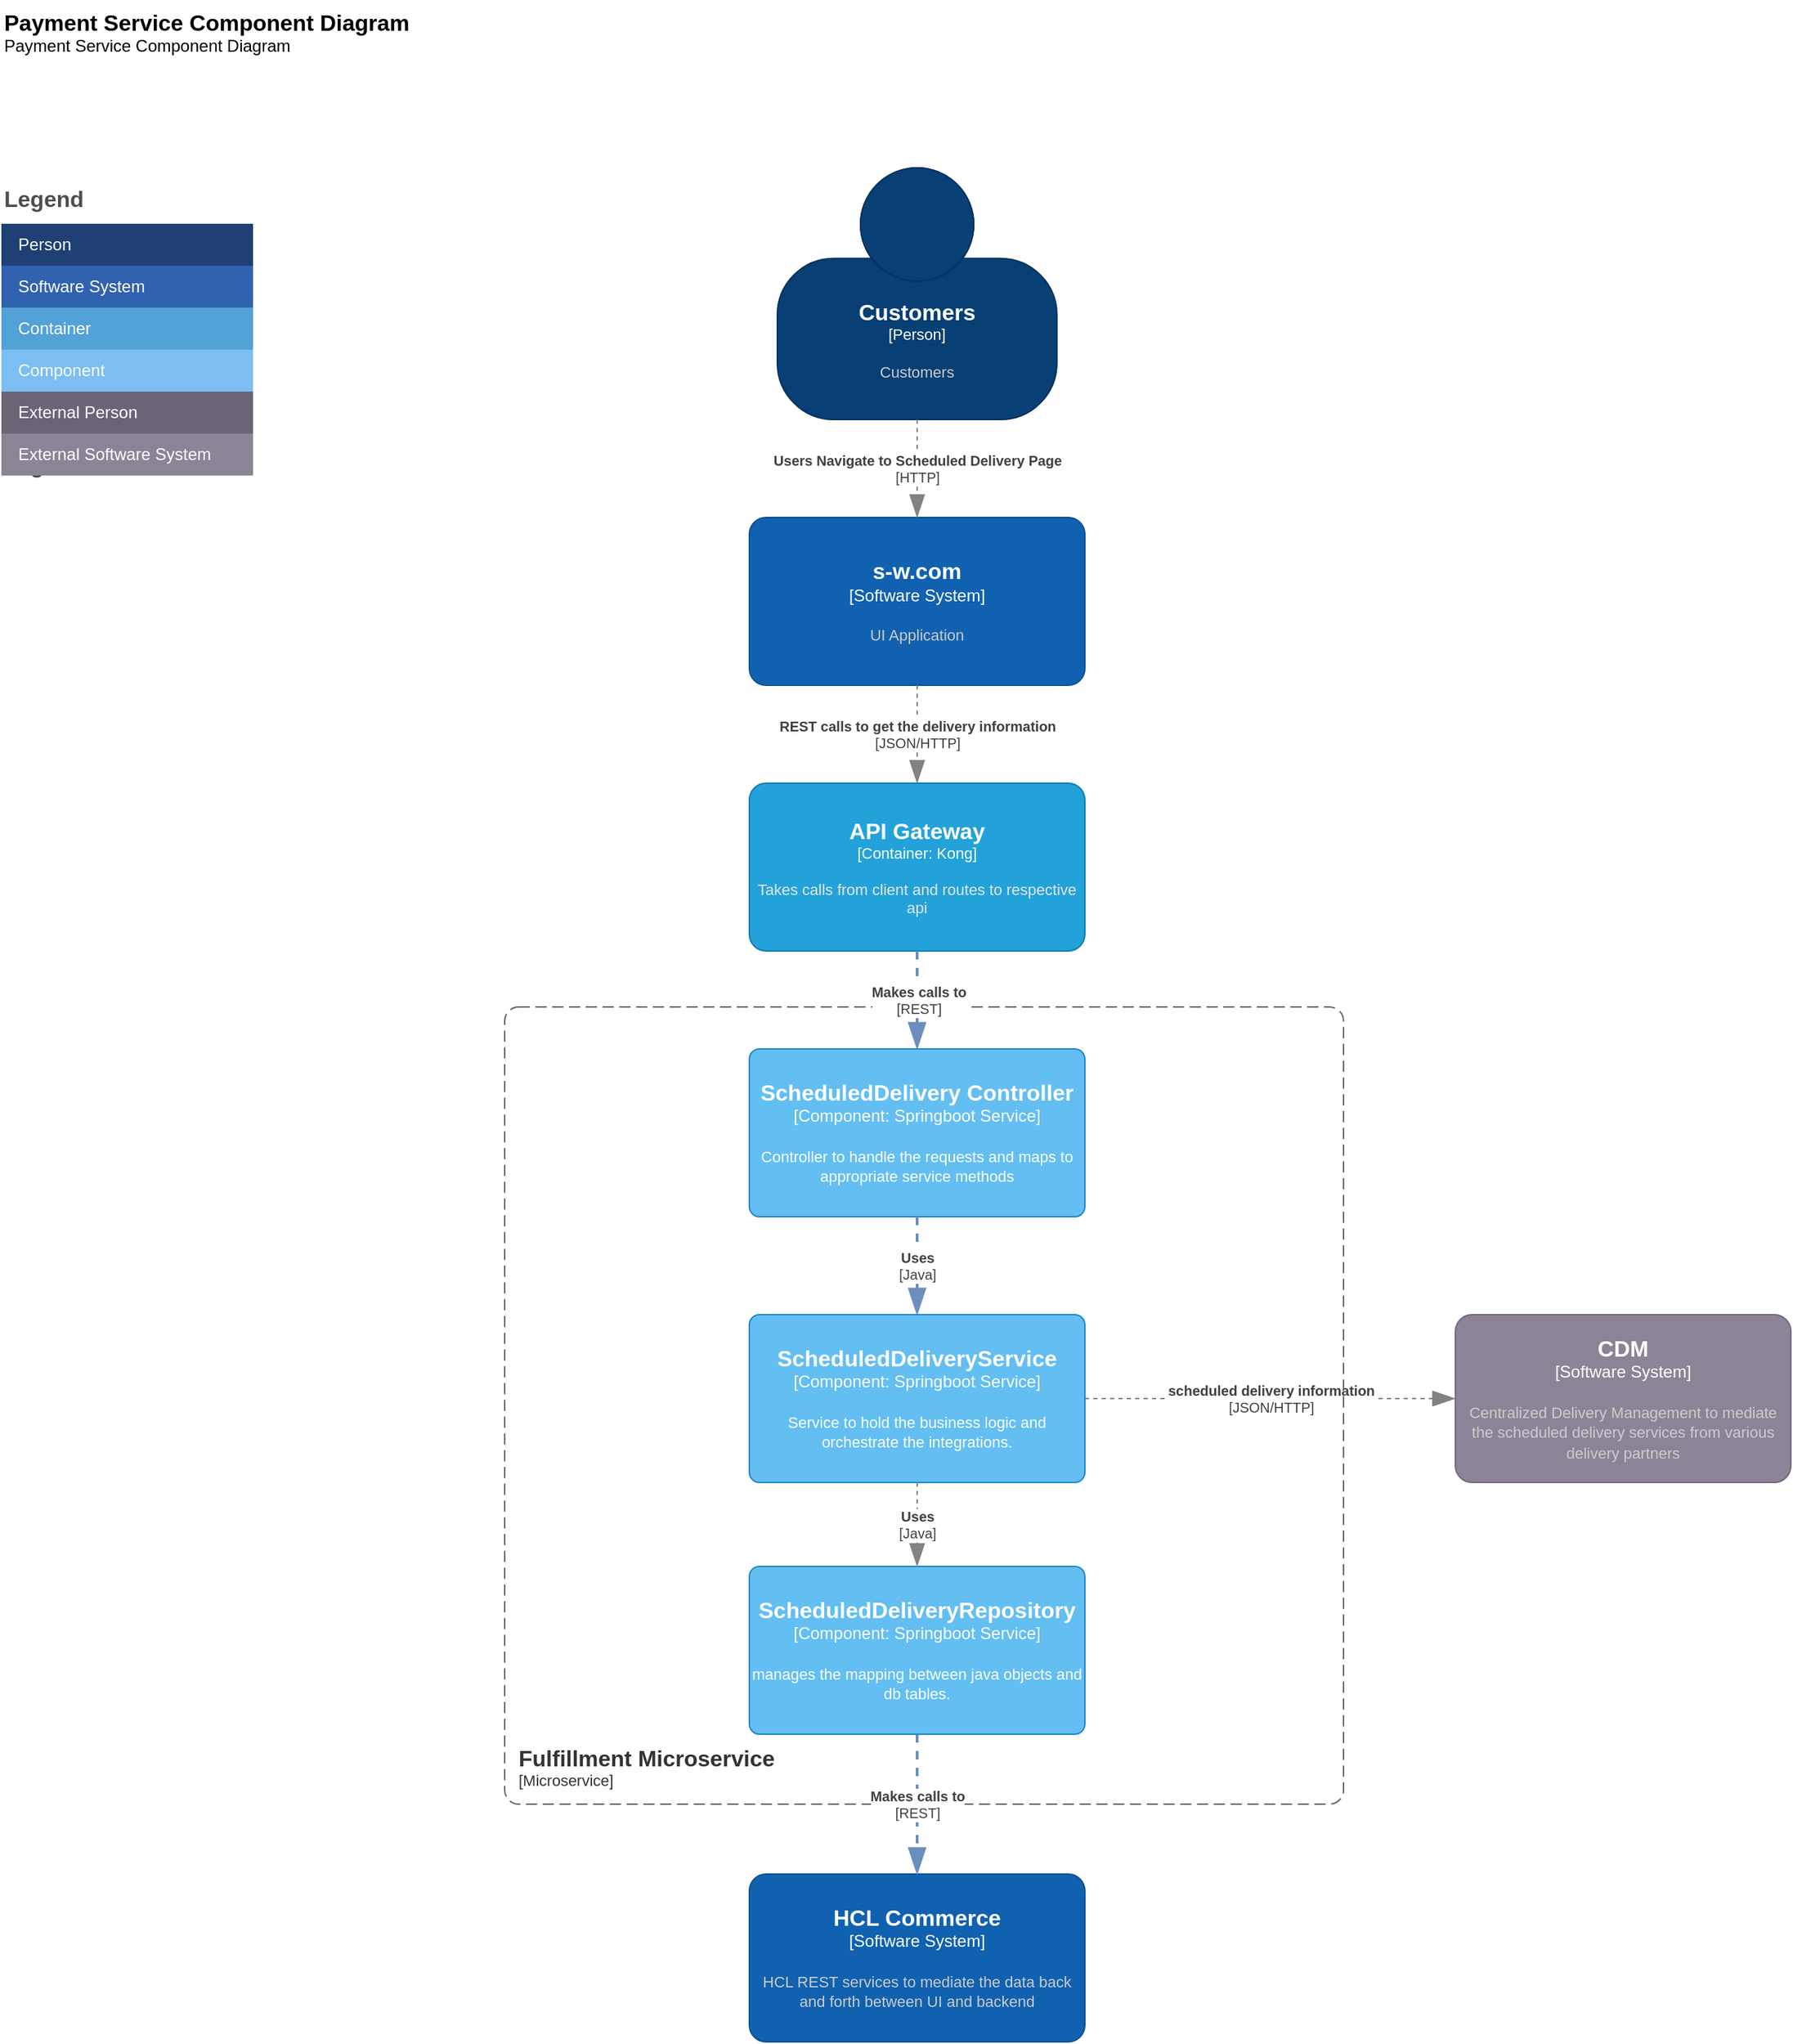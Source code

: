 <mxfile version="26.2.14">
  <diagram name="Page-1" id="dNQoXQiWFeMN5UOpt8tQ">
    <mxGraphModel dx="1011" dy="-1615" grid="1" gridSize="10" guides="1" tooltips="1" connect="1" arrows="1" fold="1" page="1" pageScale="1" pageWidth="850" pageHeight="1100" math="0" shadow="0">
      <root>
        <mxCell id="0" />
        <mxCell id="1" parent="0" />
        <object placeholders="1" c4Name="Customers" c4Type="Person" c4Description="Customers" label="&lt;font style=&quot;font-size: 16px&quot;&gt;&lt;b&gt;%c4Name%&lt;/b&gt;&lt;/font&gt;&lt;div&gt;[%c4Type%]&lt;/div&gt;&lt;br&gt;&lt;div&gt;&lt;font style=&quot;font-size: 11px&quot;&gt;&lt;font color=&quot;#cccccc&quot;&gt;%c4Description%&lt;/font&gt;&lt;/div&gt;" id="mBVnDU3zD6kn5SeCMNy4-1">
          <mxCell style="html=1;fontSize=11;dashed=0;whiteSpace=wrap;fillColor=#083F75;strokeColor=#06315C;fontColor=#ffffff;shape=mxgraph.c4.person2;align=center;metaEdit=1;points=[[0.5,0,0],[1,0.5,0],[1,0.75,0],[0.75,1,0],[0.5,1,0],[0.25,1,0],[0,0.75,0],[0,0.5,0]];resizable=0;" vertex="1" parent="1">
            <mxGeometry x="595" y="2770" width="200" height="180" as="geometry" />
          </mxCell>
        </object>
        <object placeholders="1" c4Name="s-w.com" c4Type="Software System" c4Description="UI Application" label="&lt;font style=&quot;font-size: 16px&quot;&gt;&lt;b&gt;%c4Name%&lt;/b&gt;&lt;/font&gt;&lt;div&gt;[%c4Type%]&lt;/div&gt;&lt;br&gt;&lt;div&gt;&lt;font style=&quot;font-size: 11px&quot;&gt;&lt;font color=&quot;#cccccc&quot;&gt;%c4Description%&lt;/font&gt;&lt;/div&gt;" id="mBVnDU3zD6kn5SeCMNy4-2">
          <mxCell style="rounded=1;whiteSpace=wrap;html=1;labelBackgroundColor=none;fillColor=#1061B0;fontColor=#ffffff;align=center;arcSize=10;strokeColor=#0D5091;metaEdit=1;resizable=0;points=[[0.25,0,0],[0.5,0,0],[0.75,0,0],[1,0.25,0],[1,0.5,0],[1,0.75,0],[0.75,1,0],[0.5,1,0],[0.25,1,0],[0,0.75,0],[0,0.5,0],[0,0.25,0]];" vertex="1" parent="1">
            <mxGeometry x="575" y="3020" width="240" height="120" as="geometry" />
          </mxCell>
        </object>
        <object placeholders="1" c4Type="Relationship" c4Technology="HTTP" c4Description="Users Navigate to Scheduled Delivery Page" label="&lt;div style=&quot;text-align: left&quot;&gt;&lt;div style=&quot;text-align: center&quot;&gt;&lt;b&gt;%c4Description%&lt;/b&gt;&lt;/div&gt;&lt;div style=&quot;text-align: center&quot;&gt;[%c4Technology%]&lt;/div&gt;&lt;/div&gt;" id="mBVnDU3zD6kn5SeCMNy4-3">
          <mxCell style="endArrow=blockThin;html=1;fontSize=10;fontColor=#404040;strokeWidth=1;endFill=1;strokeColor=#828282;elbow=vertical;metaEdit=1;endSize=14;startSize=14;jumpStyle=arc;jumpSize=16;rounded=0;edgeStyle=orthogonalEdgeStyle;exitX=0.5;exitY=1;exitDx=0;exitDy=0;exitPerimeter=0;dashed=1;" edge="1" parent="1" source="mBVnDU3zD6kn5SeCMNy4-1" target="mBVnDU3zD6kn5SeCMNy4-2">
            <mxGeometry width="240" relative="1" as="geometry">
              <mxPoint x="695" y="2970" as="sourcePoint" />
              <mxPoint x="935" y="2970" as="targetPoint" />
            </mxGeometry>
          </mxCell>
        </object>
        <object placeholders="1" c4Type="Relationship" c4Technology="JSON/HTTP" c4Description="REST calls to get the delivery information " label="&lt;div style=&quot;text-align: left&quot;&gt;&lt;div style=&quot;text-align: center&quot;&gt;&lt;b&gt;%c4Description%&lt;/b&gt;&lt;/div&gt;&lt;div style=&quot;text-align: center&quot;&gt;[%c4Technology%]&lt;/div&gt;&lt;/div&gt;" id="mBVnDU3zD6kn5SeCMNy4-4">
          <mxCell style="endArrow=blockThin;html=1;fontSize=10;fontColor=#404040;strokeWidth=1;endFill=1;strokeColor=#828282;elbow=vertical;metaEdit=1;endSize=14;startSize=14;jumpStyle=arc;jumpSize=16;rounded=0;edgeStyle=orthogonalEdgeStyle;dashed=1;exitX=0.5;exitY=1;exitDx=0;exitDy=0;exitPerimeter=0;" edge="1" parent="1" source="mBVnDU3zD6kn5SeCMNy4-2" target="mBVnDU3zD6kn5SeCMNy4-18">
            <mxGeometry width="240" relative="1" as="geometry">
              <mxPoint x="685" y="3140" as="sourcePoint" />
              <mxPoint x="935" y="3190" as="targetPoint" />
            </mxGeometry>
          </mxCell>
        </object>
        <object placeholders="1" c4Name="Payment Service Component Diagram" c4Type="ContainerScopeBoundary" c4Description="Payment Service Component Diagram" label="&lt;font style=&quot;font-size: 16px&quot;&gt;&lt;b&gt;&lt;div style=&quot;text-align: left&quot;&gt;%c4Name%&lt;/div&gt;&lt;/b&gt;&lt;/font&gt;&lt;div style=&quot;text-align: left&quot;&gt;%c4Description%&lt;/div&gt;" id="mBVnDU3zD6kn5SeCMNy4-5">
          <mxCell style="text;html=1;strokeColor=none;fillColor=none;align=left;verticalAlign=top;whiteSpace=wrap;rounded=0;metaEdit=1;allowArrows=0;resizable=1;rotatable=0;connectable=0;recursiveResize=0;expand=0;pointerEvents=0;points=[[0.25,0,0],[0.5,0,0],[0.75,0,0],[1,0.25,0],[1,0.5,0],[1,0.75,0],[0.75,1,0],[0.5,1,0],[0.25,1,0],[0,0.75,0],[0,0.5,0],[0,0.25,0]];" vertex="1" parent="1">
            <mxGeometry x="40" y="2650" width="310" height="40" as="geometry" />
          </mxCell>
        </object>
        <mxCell id="mBVnDU3zD6kn5SeCMNy4-6" value="Legend" style="align=left;fontSize=16;fontStyle=1;strokeColor=none;fillColor=none;fontColor=#4D4D4D;spacingTop=-8;resizable=0;" vertex="1" parent="1">
          <mxGeometry x="40" y="2780" width="180" height="30" as="geometry" />
        </mxCell>
        <mxCell id="mBVnDU3zD6kn5SeCMNy4-7" value="Legend" style="align=left;fontSize=16;fontStyle=1;strokeColor=none;fillColor=none;fontColor=#4D4D4D;spacingTop=-8;resizable=0;" vertex="1" parent="1">
          <mxGeometry x="40" y="2970" width="180" height="30" as="geometry" />
        </mxCell>
        <mxCell id="mBVnDU3zD6kn5SeCMNy4-8" value="" style="shape=table;html=1;whiteSpace=wrap;startSize=0;container=1;collapsible=0;childLayout=tableLayout;fillColor=none;align=left;spacingLeft=10;strokeColor=none;rounded=1;arcSize=11;fontColor=#FFFFFF;resizable=0;points=[[0.25,0,0],[0.5,0,0],[0.75,0,0],[1,0.25,0],[1,0.5,0],[1,0.75,0],[0.75,1,0],[0.5,1,0],[0.25,1,0],[0,0.75,0],[0,0.5,0],[0,0.25,0]];" vertex="1" parent="1">
          <mxGeometry x="40" y="2810" width="180" height="180" as="geometry" />
        </mxCell>
        <mxCell id="mBVnDU3zD6kn5SeCMNy4-9" value="Person" style="shape=partialRectangle;html=1;whiteSpace=wrap;connectable=0;fillColor=#1E4074;top=0;left=0;bottom=0;right=0;overflow=hidden;pointerEvents=1;align=left;spacingLeft=10;strokeColor=none;fontColor=#FFFFFF;" vertex="1" parent="mBVnDU3zD6kn5SeCMNy4-8">
          <mxGeometry width="180" height="30" as="geometry" />
        </mxCell>
        <mxCell id="mBVnDU3zD6kn5SeCMNy4-10" value="Software System" style="shape=partialRectangle;html=1;whiteSpace=wrap;connectable=0;fillColor=#3162AF;top=0;left=0;bottom=0;right=0;overflow=hidden;pointerEvents=1;align=left;spacingLeft=10;fontColor=#FFFFFF;" vertex="1" parent="mBVnDU3zD6kn5SeCMNy4-8">
          <mxGeometry y="30" width="180" height="30" as="geometry" />
        </mxCell>
        <mxCell id="mBVnDU3zD6kn5SeCMNy4-11" value="Container" style="shape=partialRectangle;html=1;whiteSpace=wrap;connectable=0;fillColor=#52A2D8;top=0;left=0;bottom=0;right=0;overflow=hidden;pointerEvents=1;align=left;spacingLeft=10;fontColor=#FFFFFF;" vertex="1" parent="mBVnDU3zD6kn5SeCMNy4-8">
          <mxGeometry y="60" width="180" height="30" as="geometry" />
        </mxCell>
        <mxCell id="mBVnDU3zD6kn5SeCMNy4-12" value="Component" style="shape=partialRectangle;html=1;whiteSpace=wrap;connectable=0;fillColor=#7CBEF1;top=0;left=0;bottom=0;right=0;overflow=hidden;pointerEvents=1;align=left;spacingLeft=10;fontColor=#FFFFFF;" vertex="1" parent="mBVnDU3zD6kn5SeCMNy4-8">
          <mxGeometry y="90" width="180" height="30" as="geometry" />
        </mxCell>
        <mxCell id="mBVnDU3zD6kn5SeCMNy4-13" value="External Person" style="shape=partialRectangle;html=1;whiteSpace=wrap;connectable=0;fillColor=#6B6477;top=0;left=0;bottom=0;right=0;overflow=hidden;pointerEvents=1;align=left;spacingLeft=10;fontColor=#FFFFFF;" vertex="1" parent="mBVnDU3zD6kn5SeCMNy4-8">
          <mxGeometry y="120" width="180" height="30" as="geometry" />
        </mxCell>
        <mxCell id="mBVnDU3zD6kn5SeCMNy4-14" value="External Software System" style="shape=partialRectangle;html=1;whiteSpace=wrap;connectable=0;fillColor=#8B8496;top=0;left=0;bottom=0;right=0;overflow=hidden;pointerEvents=1;align=left;spacingLeft=10;fontColor=#FFFFFF;" vertex="1" parent="mBVnDU3zD6kn5SeCMNy4-8">
          <mxGeometry y="150" width="180" height="30" as="geometry" />
        </mxCell>
        <object placeholders="1" c4Type="Relationship" c4Technology="JSON/HTTP" c4Description="scheduled delivery information" label="&lt;div style=&quot;text-align: left&quot;&gt;&lt;div style=&quot;text-align: center&quot;&gt;&lt;b&gt;%c4Description%&lt;/b&gt;&lt;/div&gt;&lt;div style=&quot;text-align: center&quot;&gt;[%c4Technology%]&lt;/div&gt;&lt;/div&gt;" id="mBVnDU3zD6kn5SeCMNy4-15">
          <mxCell style="endArrow=blockThin;html=1;fontSize=10;fontColor=#404040;strokeWidth=1;endFill=1;strokeColor=#828282;elbow=vertical;metaEdit=1;endSize=14;startSize=14;jumpStyle=arc;jumpSize=16;rounded=0;edgeStyle=orthogonalEdgeStyle;dashed=1;exitX=1;exitY=0.5;exitDx=0;exitDy=0;exitPerimeter=0;" edge="1" parent="1" source="mBVnDU3zD6kn5SeCMNy4-23" target="mBVnDU3zD6kn5SeCMNy4-16">
            <mxGeometry width="240" relative="1" as="geometry">
              <mxPoint x="815" y="3460" as="sourcePoint" />
              <mxPoint x="695" y="3580" as="targetPoint" />
              <Array as="points" />
            </mxGeometry>
          </mxCell>
        </object>
        <object placeholders="1" c4Name="CDM" c4Type="Software System" c4Description="Centralized Delivery Management to mediate the scheduled delivery services from various delivery partners" label="&lt;font style=&quot;font-size: 16px&quot;&gt;&lt;b&gt;%c4Name%&lt;/b&gt;&lt;/font&gt;&lt;div&gt;[%c4Type%]&lt;/div&gt;&lt;br&gt;&lt;div&gt;&lt;font style=&quot;font-size: 11px&quot;&gt;&lt;font color=&quot;#cccccc&quot;&gt;%c4Description%&lt;/font&gt;&lt;/div&gt;" id="mBVnDU3zD6kn5SeCMNy4-16">
          <mxCell style="rounded=1;whiteSpace=wrap;html=1;labelBackgroundColor=none;fillColor=#8C8496;fontColor=#ffffff;align=center;arcSize=10;strokeColor=#736782;metaEdit=1;resizable=0;points=[[0.25,0,0],[0.5,0,0],[0.75,0,0],[1,0.25,0],[1,0.5,0],[1,0.75,0],[0.75,1,0],[0.5,1,0],[0.25,1,0],[0,0.75,0],[0,0.5,0],[0,0.25,0]];" vertex="1" parent="1">
            <mxGeometry x="1080" y="3590" width="240" height="120" as="geometry" />
          </mxCell>
        </object>
        <object placeholders="1" c4Name="Fulfillment Microservice" c4Type="SystemScopeBoundary" c4Application="Microservice" label="&lt;font style=&quot;font-size: 16px&quot;&gt;&lt;b&gt;&lt;div style=&quot;text-align: left&quot;&gt;%c4Name%&lt;/div&gt;&lt;/b&gt;&lt;/font&gt;&lt;div style=&quot;text-align: left&quot;&gt;[%c4Application%]&lt;/div&gt;" id="mBVnDU3zD6kn5SeCMNy4-17">
          <mxCell style="rounded=1;fontSize=11;whiteSpace=wrap;html=1;dashed=1;arcSize=20;fillColor=none;strokeColor=#666666;fontColor=#333333;labelBackgroundColor=none;align=left;verticalAlign=bottom;labelBorderColor=none;spacingTop=0;spacing=10;dashPattern=8 4;metaEdit=1;rotatable=0;perimeter=rectanglePerimeter;noLabel=0;labelPadding=0;allowArrows=0;connectable=0;expand=0;recursiveResize=0;editable=1;pointerEvents=0;absoluteArcSize=1;points=[[0.25,0,0],[0.5,0,0],[0.75,0,0],[1,0.25,0],[1,0.5,0],[1,0.75,0],[0.75,1,0],[0.5,1,0],[0.25,1,0],[0,0.75,0],[0,0.5,0],[0,0.25,0]];" vertex="1" parent="1">
            <mxGeometry x="400" y="3370" width="600" height="570" as="geometry" />
          </mxCell>
        </object>
        <object placeholders="1" c4Name="API Gateway" c4Type="Container" c4Technology="Kong" c4Description="Takes calls from client and routes to respective api" label="&lt;font style=&quot;font-size: 16px&quot;&gt;&lt;b&gt;%c4Name%&lt;/b&gt;&lt;/font&gt;&lt;div&gt;[%c4Type%: %c4Technology%]&lt;/div&gt;&lt;br&gt;&lt;div&gt;&lt;font style=&quot;font-size: 11px&quot;&gt;&lt;font color=&quot;#E6E6E6&quot;&gt;%c4Description%&lt;/font&gt;&lt;/div&gt;" id="mBVnDU3zD6kn5SeCMNy4-18">
          <mxCell style="rounded=1;whiteSpace=wrap;html=1;fontSize=11;labelBackgroundColor=none;fillColor=#23A2D9;fontColor=#ffffff;align=center;arcSize=10;strokeColor=#0E7DAD;metaEdit=1;resizable=0;points=[[0.25,0,0],[0.5,0,0],[0.75,0,0],[1,0.25,0],[1,0.5,0],[1,0.75,0],[0.75,1,0],[0.5,1,0],[0.25,1,0],[0,0.75,0],[0,0.5,0],[0,0.25,0]];" vertex="1" parent="1">
            <mxGeometry x="575" y="3210" width="240" height="120" as="geometry" />
          </mxCell>
        </object>
        <object placeholders="1" c4Type="Relationship" c4Technology="REST" c4Description="Makes calls to" label="&lt;div style=&quot;text-align: left&quot;&gt;&lt;div style=&quot;text-align: center&quot;&gt;&lt;b&gt;%c4Description%&lt;/b&gt;&lt;/div&gt;&lt;div style=&quot;text-align: center&quot;&gt;[%c4Technology%]&lt;/div&gt;&lt;/div&gt;" id="mBVnDU3zD6kn5SeCMNy4-19">
          <mxCell style="endArrow=blockThin;html=1;fontSize=10;fontColor=#404040;strokeWidth=2;endFill=1;strokeColor=#6c8ebf;elbow=vertical;metaEdit=1;endSize=14;startSize=14;jumpStyle=arc;jumpSize=16;rounded=0;edgeStyle=orthogonalEdgeStyle;dashed=1;exitX=0.5;exitY=1;exitDx=0;exitDy=0;exitPerimeter=0;fillColor=#dae8fc;" edge="1" parent="1" source="mBVnDU3zD6kn5SeCMNy4-18">
            <mxGeometry width="240" relative="1" as="geometry">
              <mxPoint x="660" y="3320" as="sourcePoint" />
              <mxPoint x="695" y="3400" as="targetPoint" />
            </mxGeometry>
          </mxCell>
        </object>
        <object placeholders="1" c4Name="HCL Commerce" c4Type="Software System" c4Description="HCL REST services to mediate the data back and forth between UI and backend " label="&lt;font style=&quot;font-size: 16px&quot;&gt;&lt;b&gt;%c4Name%&lt;/b&gt;&lt;/font&gt;&lt;div&gt;[%c4Type%]&lt;/div&gt;&lt;br&gt;&lt;div&gt;&lt;font style=&quot;font-size: 11px&quot;&gt;&lt;font color=&quot;#cccccc&quot;&gt;%c4Description%&lt;/font&gt;&lt;/div&gt;" id="mBVnDU3zD6kn5SeCMNy4-20">
          <mxCell style="rounded=1;whiteSpace=wrap;html=1;labelBackgroundColor=none;fillColor=#1061B0;fontColor=#ffffff;align=center;arcSize=10;strokeColor=#0D5091;metaEdit=1;resizable=0;points=[[0.25,0,0],[0.5,0,0],[0.75,0,0],[1,0.25,0],[1,0.5,0],[1,0.75,0],[0.75,1,0],[0.5,1,0],[0.25,1,0],[0,0.75,0],[0,0.5,0],[0,0.25,0]];" vertex="1" parent="1">
            <mxGeometry x="575" y="3990" width="240" height="120" as="geometry" />
          </mxCell>
        </object>
        <object placeholders="1" c4Type="Relationship" c4Technology="REST" c4Description="Makes calls to" label="&lt;div style=&quot;text-align: left&quot;&gt;&lt;div style=&quot;text-align: center&quot;&gt;&lt;b&gt;%c4Description%&lt;/b&gt;&lt;/div&gt;&lt;div style=&quot;text-align: center&quot;&gt;[%c4Technology%]&lt;/div&gt;&lt;/div&gt;" id="mBVnDU3zD6kn5SeCMNy4-21">
          <mxCell style="endArrow=blockThin;html=1;fontSize=10;fontColor=#404040;strokeWidth=2;endFill=1;strokeColor=#6c8ebf;elbow=vertical;metaEdit=1;endSize=14;startSize=14;jumpStyle=arc;jumpSize=16;rounded=0;edgeStyle=orthogonalEdgeStyle;dashed=1;fillColor=#dae8fc;exitX=0.5;exitY=1;exitDx=0;exitDy=0;exitPerimeter=0;" edge="1" parent="1" source="mBVnDU3zD6kn5SeCMNy4-24" target="mBVnDU3zD6kn5SeCMNy4-20">
            <mxGeometry width="240" relative="1" as="geometry">
              <mxPoint x="695" y="3520" as="sourcePoint" />
              <mxPoint x="705" y="3420" as="targetPoint" />
            </mxGeometry>
          </mxCell>
        </object>
        <object placeholders="1" c4Name="ScheduledDelivery Controller" c4Type="Component" c4Technology="Springboot Service" c4Description="Controller to handle the requests and maps to appropriate service methods" label="&lt;font style=&quot;font-size: 16px&quot;&gt;&lt;b&gt;%c4Name%&lt;/b&gt;&lt;/font&gt;&lt;div&gt;[%c4Type%: %c4Technology%]&lt;/div&gt;&lt;br&gt;&lt;div&gt;&lt;font style=&quot;font-size: 11px&quot;&gt;%c4Description%&lt;/font&gt;&lt;/div&gt;" id="mBVnDU3zD6kn5SeCMNy4-22">
          <mxCell style="rounded=1;whiteSpace=wrap;html=1;labelBackgroundColor=none;fillColor=#63BEF2;fontColor=#ffffff;align=center;arcSize=6;strokeColor=#2086C9;metaEdit=1;resizable=0;points=[[0.25,0,0],[0.5,0,0],[0.75,0,0],[1,0.25,0],[1,0.5,0],[1,0.75,0],[0.75,1,0],[0.5,1,0],[0.25,1,0],[0,0.75,0],[0,0.5,0],[0,0.25,0]];" vertex="1" parent="1">
            <mxGeometry x="575" y="3400" width="240" height="120" as="geometry" />
          </mxCell>
        </object>
        <object placeholders="1" c4Name="ScheduledDeliveryService" c4Type="Component" c4Technology="Springboot Service" c4Description="Service to hold the business logic and orchestrate the integrations." label="&lt;font style=&quot;font-size: 16px&quot;&gt;&lt;b&gt;%c4Name%&lt;/b&gt;&lt;/font&gt;&lt;div&gt;[%c4Type%: %c4Technology%]&lt;/div&gt;&lt;br&gt;&lt;div&gt;&lt;font style=&quot;font-size: 11px&quot;&gt;%c4Description%&lt;/font&gt;&lt;/div&gt;" id="mBVnDU3zD6kn5SeCMNy4-23">
          <mxCell style="rounded=1;whiteSpace=wrap;html=1;labelBackgroundColor=none;fillColor=#63BEF2;fontColor=#ffffff;align=center;arcSize=6;strokeColor=#2086C9;metaEdit=1;resizable=0;points=[[0.25,0,0],[0.5,0,0],[0.75,0,0],[1,0.25,0],[1,0.5,0],[1,0.75,0],[0.75,1,0],[0.5,1,0],[0.25,1,0],[0,0.75,0],[0,0.5,0],[0,0.25,0]];" vertex="1" parent="1">
            <mxGeometry x="575" y="3590" width="240" height="120" as="geometry" />
          </mxCell>
        </object>
        <object placeholders="1" c4Name="ScheduledDeliveryRepository" c4Type="Component" c4Technology="Springboot Service" c4Description="manages the mapping between java objects and db tables." label="&lt;font style=&quot;font-size: 16px&quot;&gt;&lt;b&gt;%c4Name%&lt;/b&gt;&lt;/font&gt;&lt;div&gt;[%c4Type%: %c4Technology%]&lt;/div&gt;&lt;br&gt;&lt;div&gt;&lt;font style=&quot;font-size: 11px&quot;&gt;%c4Description%&lt;/font&gt;&lt;/div&gt;" id="mBVnDU3zD6kn5SeCMNy4-24">
          <mxCell style="rounded=1;whiteSpace=wrap;html=1;labelBackgroundColor=none;fillColor=#63BEF2;fontColor=#ffffff;align=center;arcSize=6;strokeColor=#2086C9;metaEdit=1;resizable=0;points=[[0.25,0,0],[0.5,0,0],[0.75,0,0],[1,0.25,0],[1,0.5,0],[1,0.75,0],[0.75,1,0],[0.5,1,0],[0.25,1,0],[0,0.75,0],[0,0.5,0],[0,0.25,0]];" vertex="1" parent="1">
            <mxGeometry x="575" y="3770" width="240" height="120" as="geometry" />
          </mxCell>
        </object>
        <object placeholders="1" c4Type="Relationship" c4Technology="Java" c4Description="Uses" label="&lt;div style=&quot;text-align: left&quot;&gt;&lt;div style=&quot;text-align: center&quot;&gt;&lt;b&gt;%c4Description%&lt;/b&gt;&lt;/div&gt;&lt;div style=&quot;text-align: center&quot;&gt;[%c4Technology%]&lt;/div&gt;&lt;/div&gt;" id="mBVnDU3zD6kn5SeCMNy4-25">
          <mxCell style="endArrow=blockThin;html=1;fontSize=10;fontColor=#404040;strokeWidth=2;endFill=1;strokeColor=#6c8ebf;elbow=vertical;metaEdit=1;endSize=14;startSize=14;jumpStyle=arc;jumpSize=16;rounded=0;edgeStyle=orthogonalEdgeStyle;dashed=1;exitX=0.5;exitY=1;exitDx=0;exitDy=0;exitPerimeter=0;fillColor=#dae8fc;entryX=0.5;entryY=0;entryDx=0;entryDy=0;entryPerimeter=0;" edge="1" parent="1" source="mBVnDU3zD6kn5SeCMNy4-22" target="mBVnDU3zD6kn5SeCMNy4-23">
            <mxGeometry width="240" relative="1" as="geometry">
              <mxPoint x="840" y="3490" as="sourcePoint" />
              <mxPoint x="840" y="3560" as="targetPoint" />
              <Array as="points">
                <mxPoint x="695" y="3525" />
                <mxPoint x="695" y="3525" />
              </Array>
            </mxGeometry>
          </mxCell>
        </object>
        <object placeholders="1" c4Type="Relationship" c4Technology="Java" c4Description="Uses" label="&lt;div style=&quot;text-align: left&quot;&gt;&lt;div style=&quot;text-align: center&quot;&gt;&lt;b&gt;%c4Description%&lt;/b&gt;&lt;/div&gt;&lt;div style=&quot;text-align: center&quot;&gt;[%c4Technology%]&lt;/div&gt;&lt;/div&gt;" id="mBVnDU3zD6kn5SeCMNy4-26">
          <mxCell style="endArrow=blockThin;html=1;fontSize=10;fontColor=#404040;strokeWidth=1;endFill=1;strokeColor=#828282;elbow=vertical;metaEdit=1;endSize=14;startSize=14;jumpStyle=arc;jumpSize=16;rounded=0;edgeStyle=orthogonalEdgeStyle;dashed=1;exitX=0.5;exitY=1;exitDx=0;exitDy=0;exitPerimeter=0;entryX=0.5;entryY=0;entryDx=0;entryDy=0;entryPerimeter=0;" edge="1" parent="1" source="mBVnDU3zD6kn5SeCMNy4-23" target="mBVnDU3zD6kn5SeCMNy4-24">
            <mxGeometry width="240" relative="1" as="geometry">
              <mxPoint x="310" y="3760" as="sourcePoint" />
              <mxPoint x="550" y="3760" as="targetPoint" />
            </mxGeometry>
          </mxCell>
        </object>
      </root>
    </mxGraphModel>
  </diagram>
</mxfile>
